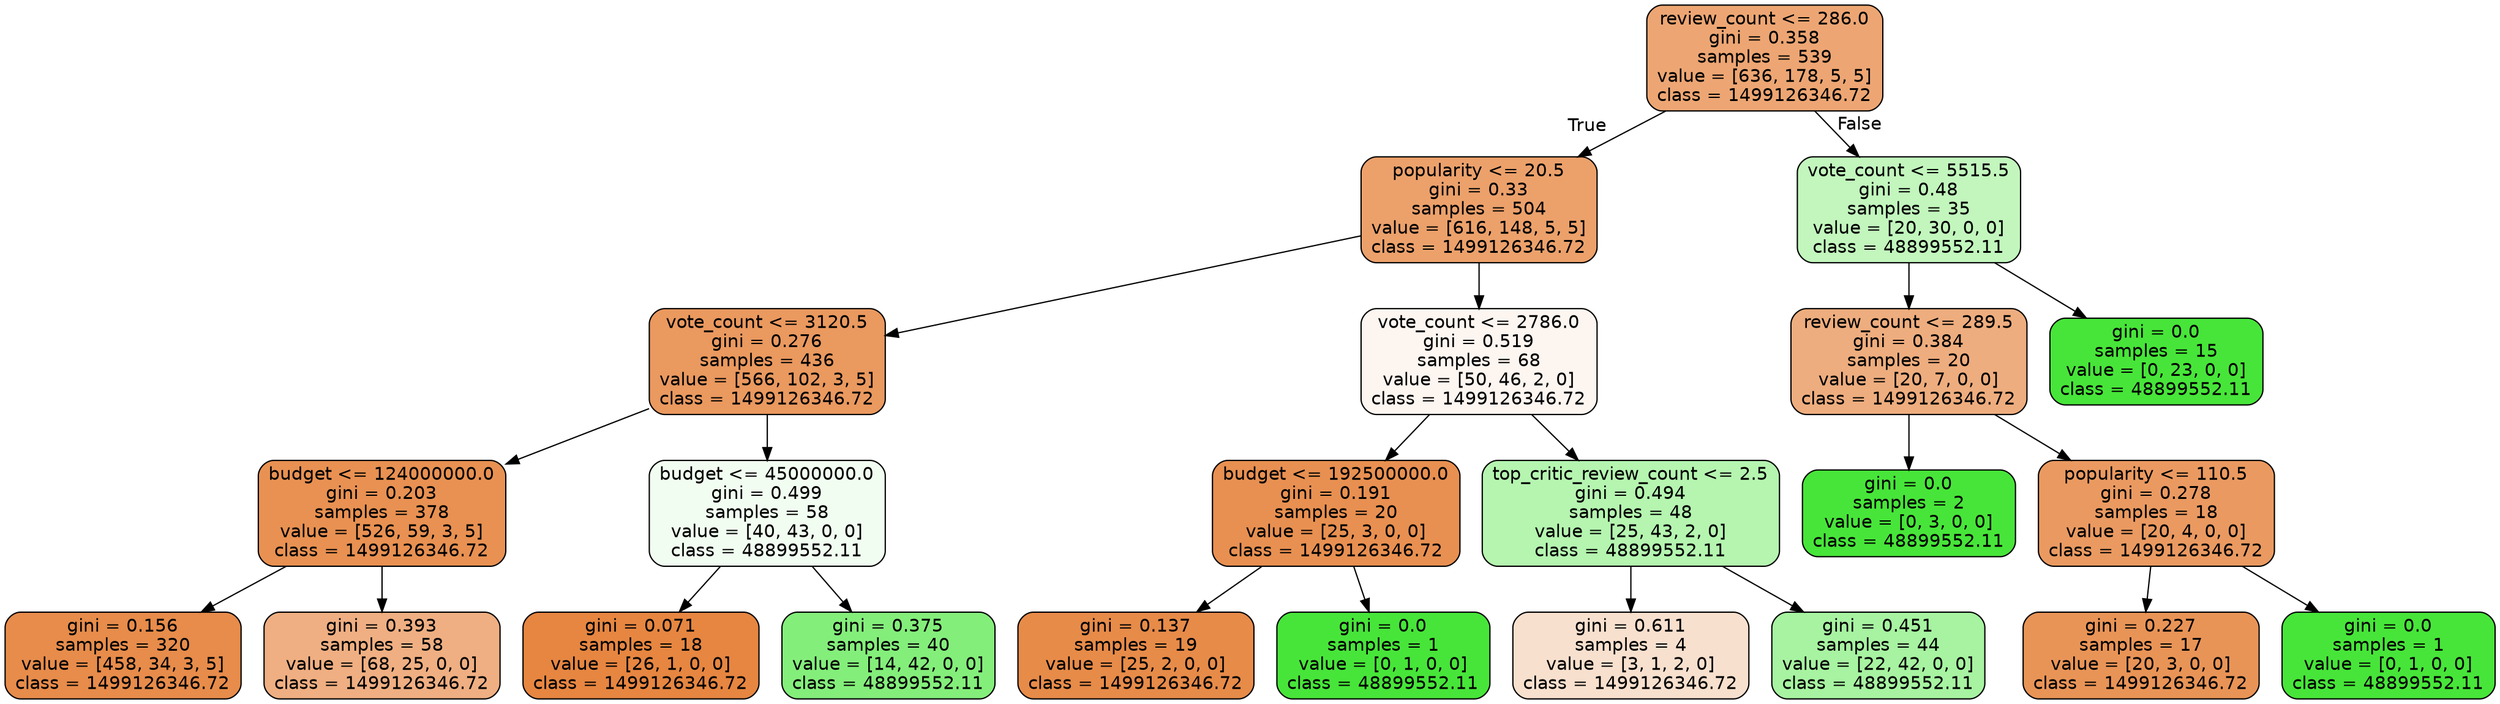 digraph Tree {
node [shape=box, style="filled, rounded", color="black", fontname=helvetica] ;
edge [fontname=helvetica] ;
0 [label="review_count <= 286.0\ngini = 0.358\nsamples = 539\nvalue = [636, 178, 5, 5]\nclass = 1499126346.72", fillcolor="#eda673"] ;
1 [label="popularity <= 20.5\ngini = 0.33\nsamples = 504\nvalue = [616, 148, 5, 5]\nclass = 1499126346.72", fillcolor="#eca16b"] ;
0 -> 1 [labeldistance=2.5, labelangle=45, headlabel="True"] ;
2 [label="vote_count <= 3120.5\ngini = 0.276\nsamples = 436\nvalue = [566, 102, 3, 5]\nclass = 1499126346.72", fillcolor="#ea995f"] ;
1 -> 2 ;
3 [label="budget <= 124000000.0\ngini = 0.203\nsamples = 378\nvalue = [526, 59, 3, 5]\nclass = 1499126346.72", fillcolor="#e89152"] ;
2 -> 3 ;
4 [label="gini = 0.156\nsamples = 320\nvalue = [458, 34, 3, 5]\nclass = 1499126346.72", fillcolor="#e78c4b"] ;
3 -> 4 ;
5 [label="gini = 0.393\nsamples = 58\nvalue = [68, 25, 0, 0]\nclass = 1499126346.72", fillcolor="#efaf82"] ;
3 -> 5 ;
6 [label="budget <= 45000000.0\ngini = 0.499\nsamples = 58\nvalue = [40, 43, 0, 0]\nclass = 48899552.11", fillcolor="#f2fdf1"] ;
2 -> 6 ;
7 [label="gini = 0.071\nsamples = 18\nvalue = [26, 1, 0, 0]\nclass = 1499126346.72", fillcolor="#e68641"] ;
6 -> 7 ;
8 [label="gini = 0.375\nsamples = 40\nvalue = [14, 42, 0, 0]\nclass = 48899552.11", fillcolor="#84ee7b"] ;
6 -> 8 ;
9 [label="vote_count <= 2786.0\ngini = 0.519\nsamples = 68\nvalue = [50, 46, 2, 0]\nclass = 1499126346.72", fillcolor="#fdf5f0"] ;
1 -> 9 ;
10 [label="budget <= 192500000.0\ngini = 0.191\nsamples = 20\nvalue = [25, 3, 0, 0]\nclass = 1499126346.72", fillcolor="#e89051"] ;
9 -> 10 ;
11 [label="gini = 0.137\nsamples = 19\nvalue = [25, 2, 0, 0]\nclass = 1499126346.72", fillcolor="#e78b49"] ;
10 -> 11 ;
12 [label="gini = 0.0\nsamples = 1\nvalue = [0, 1, 0, 0]\nclass = 48899552.11", fillcolor="#47e539"] ;
10 -> 12 ;
13 [label="top_critic_review_count <= 2.5\ngini = 0.494\nsamples = 48\nvalue = [25, 43, 2, 0]\nclass = 48899552.11", fillcolor="#b5f5b0"] ;
9 -> 13 ;
14 [label="gini = 0.611\nsamples = 4\nvalue = [3, 1, 2, 0]\nclass = 1499126346.72", fillcolor="#f8e0ce"] ;
13 -> 14 ;
15 [label="gini = 0.451\nsamples = 44\nvalue = [22, 42, 0, 0]\nclass = 48899552.11", fillcolor="#a7f3a1"] ;
13 -> 15 ;
16 [label="vote_count <= 5515.5\ngini = 0.48\nsamples = 35\nvalue = [20, 30, 0, 0]\nclass = 48899552.11", fillcolor="#c2f6bd"] ;
0 -> 16 [labeldistance=2.5, labelangle=-45, headlabel="False"] ;
17 [label="review_count <= 289.5\ngini = 0.384\nsamples = 20\nvalue = [20, 7, 0, 0]\nclass = 1499126346.72", fillcolor="#eead7e"] ;
16 -> 17 ;
18 [label="gini = 0.0\nsamples = 2\nvalue = [0, 3, 0, 0]\nclass = 48899552.11", fillcolor="#47e539"] ;
17 -> 18 ;
19 [label="popularity <= 110.5\ngini = 0.278\nsamples = 18\nvalue = [20, 4, 0, 0]\nclass = 1499126346.72", fillcolor="#ea9a61"] ;
17 -> 19 ;
20 [label="gini = 0.227\nsamples = 17\nvalue = [20, 3, 0, 0]\nclass = 1499126346.72", fillcolor="#e99457"] ;
19 -> 20 ;
21 [label="gini = 0.0\nsamples = 1\nvalue = [0, 1, 0, 0]\nclass = 48899552.11", fillcolor="#47e539"] ;
19 -> 21 ;
22 [label="gini = 0.0\nsamples = 15\nvalue = [0, 23, 0, 0]\nclass = 48899552.11", fillcolor="#47e539"] ;
16 -> 22 ;
}